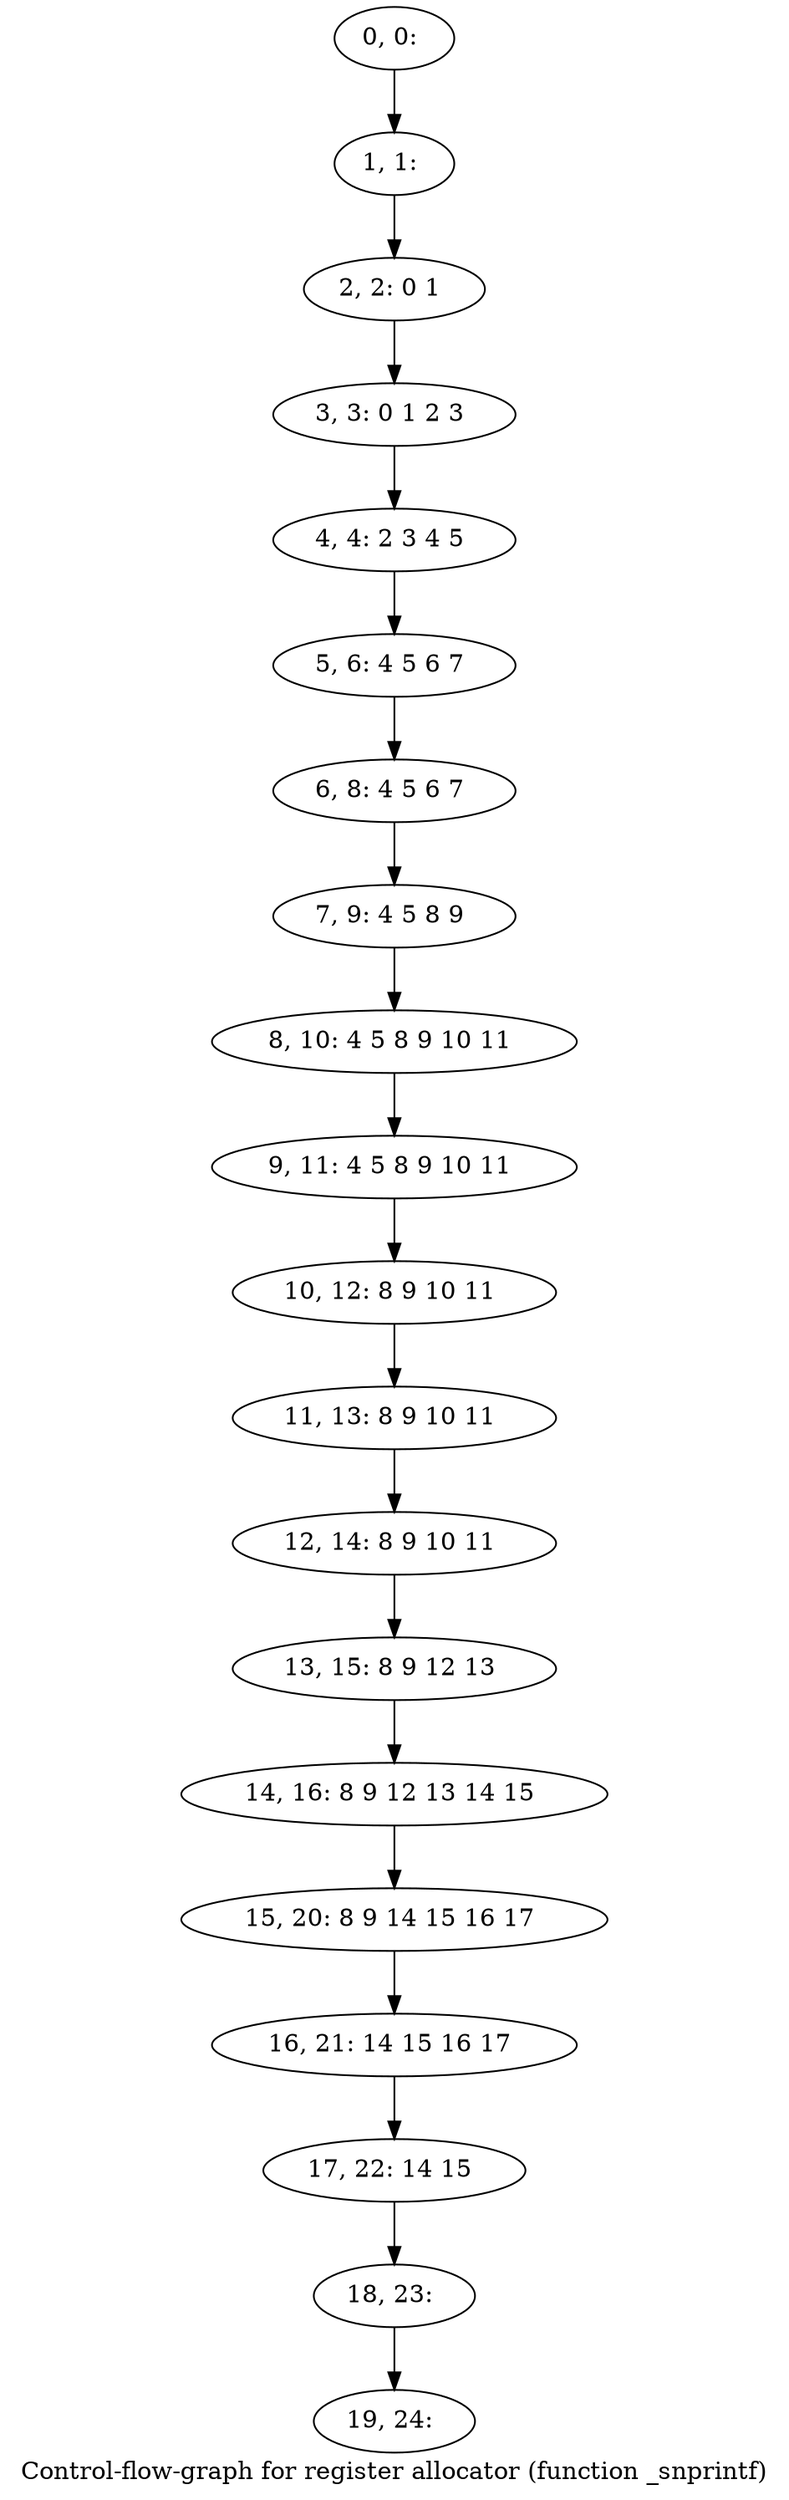digraph G {
graph [label="Control-flow-graph for register allocator (function _snprintf)"]
0[label="0, 0: "];
1[label="1, 1: "];
2[label="2, 2: 0 1 "];
3[label="3, 3: 0 1 2 3 "];
4[label="4, 4: 2 3 4 5 "];
5[label="5, 6: 4 5 6 7 "];
6[label="6, 8: 4 5 6 7 "];
7[label="7, 9: 4 5 8 9 "];
8[label="8, 10: 4 5 8 9 10 11 "];
9[label="9, 11: 4 5 8 9 10 11 "];
10[label="10, 12: 8 9 10 11 "];
11[label="11, 13: 8 9 10 11 "];
12[label="12, 14: 8 9 10 11 "];
13[label="13, 15: 8 9 12 13 "];
14[label="14, 16: 8 9 12 13 14 15 "];
15[label="15, 20: 8 9 14 15 16 17 "];
16[label="16, 21: 14 15 16 17 "];
17[label="17, 22: 14 15 "];
18[label="18, 23: "];
19[label="19, 24: "];
0->1 ;
1->2 ;
2->3 ;
3->4 ;
4->5 ;
5->6 ;
6->7 ;
7->8 ;
8->9 ;
9->10 ;
10->11 ;
11->12 ;
12->13 ;
13->14 ;
14->15 ;
15->16 ;
16->17 ;
17->18 ;
18->19 ;
}
